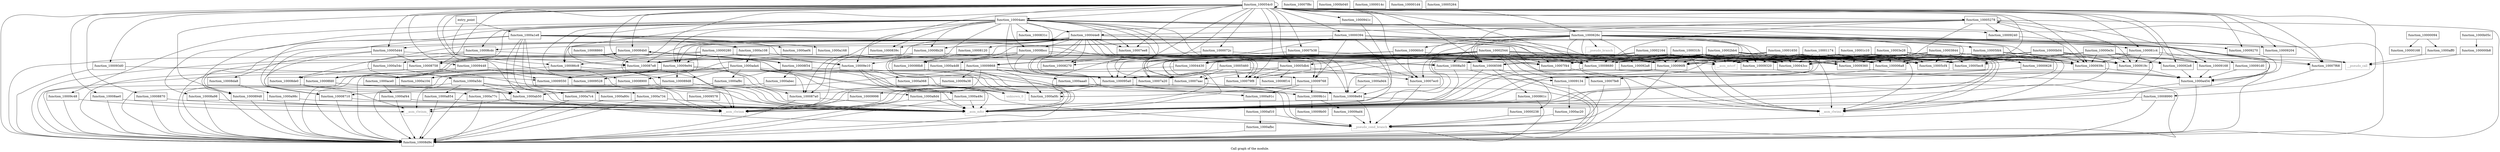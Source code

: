 digraph "Call graph of the module." {
  label="Call graph of the module.";
  node [shape=record];

  Node_function_100054c0 [label="{function_100054c0}"];
  Node_function_10005db4 [label="{function_10005db4}"];
  Node_function_10009270 [label="{function_10009270}"];
  Node_function_10005cf4 [label="{function_10005cf4}"];
  Node_function_10007f44 [label="{function_10007f44}"];
  Node_function_10008b28 [label="{function_10008b28}"];
  Node_function_10007f68 [label="{function_10007f68}"];
  Node_function_10008948 [label="{function_10008948}"];
  Node_function_10005ec8 [label="{function_10005ec8}"];
  Node_function_100092a8 [label="{function_100092a8}"];
  Node_function_10008990 [label="{function_10008990}"];
  Node_function_10008bcc [label="{function_10008bcc}"];
  Node_function_10009360 [label="{function_10009360}"];
  Node_function_10007aac [label="{function_10007aac}"];
  Node_function_10007f8c [label="{function_10007f8c}"];
  Node_function_10008cdc [label="{function_10008cdc}"];
  Node_function_10007fe8 [label="{function_10007fe8}"];
  Node_function_10008120 [label="{function_10008120}"];
  Node_function_100081c4 [label="{function_100081c4}"];
  Node_function_10008d9c [label="{function_10008d9c}"];
  Node_function_10008270 [label="{function_10008270}"];
  Node_function_100089d8 [label="{function_100089d8}"];
  Node_function_10005fd4 [label="{function_10005fd4}"];
  Node_function_10008da8 [label="{function_10008da8}"];
  Node_function_100092e8 [label="{function_100092e8}"];
  Node_function_10008a50 [label="{function_10008a50}"];
  Node_function_10007b38 [label="{function_10007b38}"];
  Node_function_100088b8 [label="{function_100088b8}"];
  Node_function_1000831c [label="{function_1000831c}"];
  Node_function_10008de0 [label="{function_10008de0}"];
  Node_function_1000839c [label="{function_1000839c}"];
  Node_function_100084b0 [label="{function_100084b0}"];
  Node_function_10008598 [label="{function_10008598}"];
  Node_function_10008e84 [label="{function_10008e84}"];
  Node_function_1000861c [label="{function_1000861c}"];
  Node_function_100060c0 [label="{function_100060c0}"];
  Node_function_1000626c [label="{function_1000626c}"];
  Node_function_10007ec0 [label="{function_10007ec0}"];
  Node_function_10008f14 [label="{function_10008f14}"];
  Node_function_10008680 [label="{function_10008680}"];
  Node_function_100086c8 [label="{function_100086c8}"];
  Node_function_10008f34 [label="{function_10008f34}"];
  Node_function_10008710 [label="{function_10008710}"];
  Node_function_10008fd0 [label="{function_10008fd0}"];
  Node_function_10008758 [label="{function_10008758}"];
  Node_function_10009134 [label="{function_10009134}"];
  Node_function_10009168 [label="{function_10009168}"];
  Node_function_100087a0 [label="{function_100087a0}"];
  Node_function_1000919c [label="{function_1000919c}"];
  Node_function_10005d44 [label="{function_10005d44}"];
  Node_function_10008a98 [label="{function_10008a98}"];
  Node_function_10009320 [label="{function_10009320}"];
  Node_function_10008ae0 [label="{function_10008ae0}"];
  Node_function_100079f8 [label="{function_100079f8}"];
  Node_function_100087e8 [label="{function_100087e8}"];
  Node_function_10007a20 [label="{function_10007a20}"];
  Node_function_1000939c [label="{function_1000939c}"];
  Node_function_10007ee8 [label="{function_10007ee8}"];
  Node_function_100091d0 [label="{function_100091d0}"];
  Node_function_10008900 [label="{function_10008900}"];
  Node_function_10008860 [label="{function_10008860}"];
  Node_function_10009204 [label="{function_10009204}"];
  Node_function_10008870 [label="{function_10008870}"];
  Node_function_10009240 [label="{function_10009240}"];
  Node_function_100093d0 [label="{function_100093d0}"];
  Node_function_1000a80c [label="{function_1000a80c}"];
  Node_function_1000941c [label="{function_1000941c}"];
  Node_function_10009448 [label="{function_10009448}"];
  Node_function_10009528 [label="{function_10009528}"];
  Node_function_10009550 [label="{function_10009550}"];
  Node_function_10009578 [label="{function_10009578}"];
  Node_function_100095a0 [label="{function_100095a0}"];
  Node_function_100096f8 [label="{function_100096f8}"];
  Node_function_10009768 [label="{function_10009768}"];
  Node_function_10009868 [label="{function_10009868}"];
  Node_function_10009998 [label="{function_10009998}"];
  Node_function_10009a38 [label="{function_10009a38}"];
  Node_function_10009ad4 [label="{function_10009ad4}"];
  Node_function_10009b00 [label="{function_10009b00}"];
  Node_function_10009b1c [label="{function_10009b1c}"];
  Node_function_10009c48 [label="{function_10009c48}"];
  Node_function_10009e10 [label="{function_10009e10}"];
  Node_function_10009e94 [label="{function_10009e94}"];
  Node_function_1000a068 [label="{function_1000a068}"];
  Node_function_1000a0fc [label="{function_1000a0fc}"];
  Node_function_1000a104 [label="{function_1000a104}"];
  Node_function_1000a108 [label="{function_1000a108}"];
  Node_function_1000a168 [label="{function_1000a168}"];
  Node_function_1000a1e8 [label="{function_1000a1e8}"];
  Node_function_1000a454 [label="{function_1000a454}"];
  Node_function_1000a49c [label="{function_1000a49c}"];
  Node_function_1000a4d8 [label="{function_1000a4d8}"];
  Node_function_1000a54c [label="{function_1000a54c}"];
  Node_function_1000a5dc [label="{function_1000a5dc}"];
  Node_function_1000a734 [label="{function_1000a734}"];
  Node_function_1000a77c [label="{function_1000a77c}"];
  Node_function_1000a7c4 [label="{function_1000a7c4}"];
  Node_function_1000a854 [label="{function_1000a854}"];
  Node_function_1000a8d4 [label="{function_1000a8d4}"];
  Node_function_1000a91c [label="{function_1000a91c}"];
  Node_function_1000a98c [label="{function_1000a98c}"];
  Node_function_1000a9d4 [label="{function_1000a9d4}"];
  Node_function_1000aaa0 [label="{function_1000aaa0}"];
  Node_function_1000ab50 [label="{function_1000ab50}"];
  Node_function_1000abec [label="{function_1000abec}"];
  Node_function_1000ac20 [label="{function_1000ac20}"];
  Node_function_1000ace0 [label="{function_1000ace0}"];
  Node_function_1000ada4 [label="{function_1000ada4}"];
  Node_function_1000aef4 [label="{function_1000aef4}"];
  Node_function_1000af10 [label="{function_1000af10}"];
  Node_function_1000af44 [label="{function_1000af44}"];
  Node_function_1000af8c [label="{function_1000af8c}"];
  Node_function_1000afbc [label="{function_1000afbc}"];
  Node_function_1000aff0 [label="{function_1000aff0}"];
  Node_function_1000b040 [label="{function_1000b040}"];
  Node_function_1000b05c [label="{function_1000b05c}"];
  Node___asm_rlwinm [color="gray50", fontcolor="gray50", label="{__asm_rlwinm}"];
  Node___asm_rlwinm_ [color="gray50", fontcolor="gray50", label="{__asm_rlwinm_}"];
  Node___asm_rlwimi [color="gray50", fontcolor="gray50", label="{__asm_rlwimi}"];
  Node___asm_mfcr [color="gray50", fontcolor="gray50", label="{__asm_mfcr}"];
  Node___asm_mtcrf [color="gray50", fontcolor="gray50", label="{__asm_mtcrf}"];
  Node_unknown_0 [color="gray50", fontcolor="gray50", label="{unknown_0}"];
  Node___pseudo_call [color="gray50", fontcolor="gray50", label="{__pseudo_call}"];
  Node___pseudo_branch [color="gray50", fontcolor="gray50", label="{__pseudo_branch}"];
  Node___pseudo_cond_branch [color="gray50", fontcolor="gray50", label="{__pseudo_cond_branch}"];
  Node_function_10000094 [label="{function_10000094}"];
  Node_function_100000b8 [label="{function_100000b8}"];
  Node_function_1000014c [label="{function_1000014c}"];
  Node_function_10000168 [label="{function_10000168}"];
  Node_function_100001d4 [label="{function_100001d4}"];
  Node_entry_point [label="{entry_point}"];
  Node_function_10000238 [label="{function_10000238}"];
  Node_function_10000280 [label="{function_10000280}"];
  Node_function_10000394 [label="{function_10000394}"];
  Node_function_10000628 [label="{function_10000628}"];
  Node_function_100006a8 [label="{function_100006a8}"];
  Node_function_1000072c [label="{function_1000072c}"];
  Node_function_10000b04 [label="{function_10000b04}"];
  Node_function_10000e3c [label="{function_10000e3c}"];
  Node_function_10001174 [label="{function_10001174}"];
  Node_function_10001650 [label="{function_10001650}"];
  Node_function_10001c10 [label="{function_10001c10}"];
  Node_function_10002164 [label="{function_10002164}"];
  Node_function_10002544 [label="{function_10002544}"];
  Node_function_10002bb4 [label="{function_10002bb4}"];
  Node_function_100031fc [label="{function_100031fc}"];
  Node_function_10003844 [label="{function_10003844}"];
  Node_function_10003e28 [label="{function_10003e28}"];
  Node_function_100043cc [label="{function_100043cc}"];
  Node_function_10004430 [label="{function_10004430}"];
  Node_function_100044e8 [label="{function_100044e8}"];
  Node_function_10004aec [label="{function_10004aec}"];
  Node_function_10005264 [label="{function_10005264}"];
  Node_function_10005278 [label="{function_10005278}"];
  Node_function_10005460 [label="{function_10005460}"];
  Node_function_100054c0 -> Node_function_100054c0;
  Node_function_100054c0 -> Node_function_10005db4;
  Node_function_100054c0 -> Node_function_10009270;
  Node_function_100054c0 -> Node_function_10005cf4;
  Node_function_100054c0 -> Node_function_10007f68;
  Node_function_100054c0 -> Node_function_10008948;
  Node_function_100054c0 -> Node_function_10008990;
  Node_function_100054c0 -> Node_function_10007aac;
  Node_function_100054c0 -> Node_function_100081c4;
  Node_function_100054c0 -> Node_function_10008d9c;
  Node_function_100054c0 -> Node_function_100089d8;
  Node_function_100054c0 -> Node_function_100092e8;
  Node_function_100054c0 -> Node_function_10007b38;
  Node_function_100054c0 -> Node_function_100084b0;
  Node_function_100054c0 -> Node_function_10008598;
  Node_function_100054c0 -> Node_function_1000626c;
  Node_function_100054c0 -> Node_function_10007ec0;
  Node_function_100054c0 -> Node_function_10008680;
  Node_function_100054c0 -> Node_function_100086c8;
  Node_function_100054c0 -> Node_function_1000919c;
  Node_function_100054c0 -> Node_function_10005d44;
  Node_function_100054c0 -> Node_function_10008ae0;
  Node_function_100054c0 -> Node_function_100079f8;
  Node_function_100054c0 -> Node_function_100087e8;
  Node_function_100054c0 -> Node_function_10007a20;
  Node_function_100054c0 -> Node_function_1000939c;
  Node_function_100054c0 -> Node_function_10007ee8;
  Node_function_100054c0 -> Node_function_10009204;
  Node_function_100054c0 -> Node_function_10008870;
  Node_function_100054c0 -> Node_function_100093d0;
  Node_function_100054c0 -> Node_function_1000941c;
  Node_function_100054c0 -> Node_function_10009448;
  Node_function_100054c0 -> Node_function_10009e10;
  Node_function_100054c0 -> Node_function_10009e94;
  Node_function_100054c0 -> Node___asm_rlwinm;
  Node_function_100054c0 -> Node_function_10000394;
  Node_function_100054c0 -> Node_function_1000072c;
  Node_function_100054c0 -> Node_function_10004aec;
  Node_function_100054c0 -> Node_function_10005278;
  Node_function_10005db4 -> Node_function_10007aac;
  Node_function_10005db4 -> Node_function_10007ec0;
  Node_function_10005db4 -> Node_function_10008f14;
  Node_function_10005db4 -> Node_function_100079f8;
  Node_function_10005db4 -> Node_function_10007a20;
  Node_function_10009270 -> Node_function_1000a454;
  Node_function_10007f44 -> Node___pseudo_cond_branch;
  Node_function_10008b28 -> Node_function_10008d9c;
  Node_function_10008b28 -> Node_function_10008680;
  Node_function_10008b28 -> Node_function_10009768;
  Node_function_10008b28 -> Node_function_1000a0fc;
  Node_function_10008b28 -> Node_function_1000a104;
  Node_function_10007f68 -> Node___pseudo_cond_branch;
  Node_function_10008948 -> Node_function_10008d9c;
  Node_function_10008948 -> Node___asm_mfcr;
  Node_function_100092a8 -> Node_function_1000a454;
  Node_function_10008990 -> Node_function_10008d9c;
  Node_function_10008990 -> Node___asm_mfcr;
  Node_function_10008bcc -> Node_function_10008d9c;
  Node_function_10008bcc -> Node_function_10008598;
  Node_function_10008bcc -> Node_function_10008680;
  Node_function_10008bcc -> Node_function_100087e8;
  Node_function_10008bcc -> Node_function_100095a0;
  Node_function_10008bcc -> Node_function_100096f8;
  Node_function_10008bcc -> Node_function_10009768;
  Node_function_10008bcc -> Node_function_1000a0fc;
  Node_function_10008bcc -> Node_function_1000a4d8;
  Node_function_10009360 -> Node_function_1000a454;
  Node_function_10007aac -> Node___asm_rlwinm;
  Node_function_10007aac -> Node___pseudo_cond_branch;
  Node_function_10008cdc -> Node_function_1000a0fc;
  Node_function_10008cdc -> Node_function_1000a104;
  Node_function_10008cdc -> Node_function_1000a54c;
  Node_function_10007fe8 -> Node___pseudo_cond_branch;
  Node_function_10008120 -> Node_function_100088b8;
  Node_function_100081c4 -> Node_function_10008d9c;
  Node_function_100081c4 -> Node_function_10008680;
  Node_function_100081c4 -> Node_function_1000919c;
  Node_function_100081c4 -> Node_function_1000939c;
  Node_function_100081c4 -> Node_function_100091d0;
  Node_function_100089d8 -> Node_function_10008d9c;
  Node_function_100089d8 -> Node___asm_mfcr;
  Node_function_10005fd4 -> Node_function_10007f68;
  Node_function_10005fd4 -> Node_function_10008598;
  Node_function_10005fd4 -> Node_function_10008680;
  Node_function_10005fd4 -> Node_function_1000919c;
  Node_function_10005fd4 -> Node_function_1000939c;
  Node_function_10008da8 -> Node_function_1000a98c;
  Node_function_100092e8 -> Node_function_1000a454;
  Node_function_10008a50 -> Node_function_10008d9c;
  Node_function_10008a50 -> Node___asm_mfcr;
  Node_function_10007b38 -> Node_function_10007f44;
  Node_function_10007b38 -> Node_function_100095a0;
  Node_function_100088b8 -> Node_function_10008d9c;
  Node_function_100088b8 -> Node___asm_mfcr;
  Node_function_10008de0 -> Node_function_1000ab50;
  Node_function_10008de0 -> Node___asm_rlwinm_;
  Node_function_100084b0 -> Node_function_10008d9c;
  Node_function_100084b0 -> Node_function_10008f34;
  Node_function_100084b0 -> Node_function_10008fd0;
  Node_function_100084b0 -> Node___asm_mfcr;
  Node_function_10008598 -> Node_function_10008d9c;
  Node_function_10008598 -> Node_function_1000861c;
  Node_function_10008598 -> Node___asm_mfcr;
  Node_function_10008e84 -> Node___asm_rlwinm_;
  Node_function_10008e84 -> Node___asm_rlwimi;
  Node_function_10008e84 -> Node___pseudo_cond_branch;
  Node_function_1000861c -> Node_function_10008d9c;
  Node_function_1000861c -> Node___asm_mfcr;
  Node_function_100060c0 -> Node_function_10007f44;
  Node_function_100060c0 -> Node_function_10007ec0;
  Node_function_100060c0 -> Node_function_100095a0;
  Node_function_100060c0 -> Node_function_10009868;
  Node_function_1000626c -> Node_function_10009270;
  Node_function_1000626c -> Node_function_10005cf4;
  Node_function_1000626c -> Node_function_10008948;
  Node_function_1000626c -> Node_function_100092a8;
  Node_function_1000626c -> Node_function_10009360;
  Node_function_1000626c -> Node_function_100081c4;
  Node_function_1000626c -> Node_function_10008d9c;
  Node_function_1000626c -> Node_function_10005fd4;
  Node_function_1000626c -> Node_function_10008a50;
  Node_function_1000626c -> Node_function_10008de0;
  Node_function_1000626c -> Node_function_10008598;
  Node_function_1000626c -> Node_function_100060c0;
  Node_function_1000626c -> Node_function_10008680;
  Node_function_1000626c -> Node_function_100086c8;
  Node_function_1000626c -> Node_function_10005d44;
  Node_function_1000626c -> Node_function_10009320;
  Node_function_1000626c -> Node_function_1000939c;
  Node_function_1000626c -> Node_function_10009204;
  Node_function_1000626c -> Node_function_100096f8;
  Node_function_1000626c -> Node_function_10009e10;
  Node_function_1000626c -> Node___asm_rlwinm;
  Node_function_1000626c -> Node___asm_rlwimi;
  Node_function_1000626c -> Node___asm_mfcr;
  Node_function_1000626c -> Node___asm_mtcrf;
  Node_function_1000626c -> Node___pseudo_branch;
  Node_function_1000626c -> Node_function_100043cc;
  Node_function_1000626c -> Node_function_10004430;
  Node_function_10007ec0 -> Node___pseudo_cond_branch;
  Node_function_10008680 -> Node_function_10008d9c;
  Node_function_10008680 -> Node___asm_mfcr;
  Node_function_100086c8 -> Node_function_10008d9c;
  Node_function_100086c8 -> Node___asm_mfcr;
  Node_function_10008f34 -> Node_function_100084b0;
  Node_function_10008f34 -> Node_function_10008e84;
  Node_function_10008f34 -> Node_function_1000abec;
  Node_function_10008710 -> Node_function_10008d9c;
  Node_function_10008710 -> Node___asm_mfcr;
  Node_function_10008fd0 -> Node_function_10008d9c;
  Node_function_10008fd0 -> Node_function_100084b0;
  Node_function_10008fd0 -> Node_function_1000ab50;
  Node_function_10008fd0 -> Node___asm_rlwinm;
  Node_function_10008758 -> Node_function_10008d9c;
  Node_function_10008758 -> Node___asm_mfcr;
  Node_function_10009134 -> Node_function_1000ac20;
  Node_function_10009168 -> Node_function_1000a454;
  Node_function_100087a0 -> Node_function_10008d9c;
  Node_function_100087a0 -> Node___asm_mfcr;
  Node_function_1000919c -> Node_function_1000a454;
  Node_function_10005d44 -> Node_function_10008da8;
  Node_function_10005d44 -> Node_function_10008a50;
  Node_function_10005d44 -> Node_function_10008710;
  Node_function_10005d44 -> Node_function_10008758;
  Node_function_10008a98 -> Node_function_10008d9c;
  Node_function_10008a98 -> Node___asm_mfcr;
  Node_function_10009320 -> Node_function_1000a454;
  Node_function_10008ae0 -> Node_function_10008d9c;
  Node_function_10008ae0 -> Node___asm_mfcr;
  Node_function_100087e8 -> Node_function_10008d9c;
  Node_function_100087e8 -> Node___asm_mfcr;
  Node_function_10007a20 -> Node___asm_rlwinm;
  Node_function_10007a20 -> Node___pseudo_cond_branch;
  Node_function_1000939c -> Node_function_1000a454;
  Node_function_100091d0 -> Node_function_1000a454;
  Node_function_10008900 -> Node_function_10008d9c;
  Node_function_10008900 -> Node___asm_mfcr;
  Node_function_10008860 -> Node_function_100087e8;
  Node_function_10009204 -> Node_function_1000a454;
  Node_function_10008870 -> Node_function_10008d9c;
  Node_function_10008870 -> Node___asm_mfcr;
  Node_function_10009240 -> Node_function_1000a454;
  Node_function_100093d0 -> Node_function_10008d9c;
  Node_function_100093d0 -> Node_function_10009550;
  Node_function_1000a80c -> Node_function_10008d9c;
  Node_function_1000a80c -> Node___asm_mfcr;
  Node_function_1000941c -> Node_function_10008e84;
  Node_function_10009448 -> Node_function_10008d9c;
  Node_function_10009448 -> Node_function_10009528;
  Node_function_10009448 -> Node_function_10009550;
  Node_function_10009448 -> Node_function_1000ace0;
  Node_function_10009528 -> Node___asm_rlwinm;
  Node_function_10009550 -> Node___asm_rlwinm;
  Node_function_10009578 -> Node___asm_rlwinm;
  Node_function_100095a0 -> Node_function_10008d9c;
  Node_function_100095a0 -> Node_function_10009998;
  Node_function_100095a0 -> Node_function_10009b1c;
  Node_function_100095a0 -> Node_function_1000a0fc;
  Node_function_100095a0 -> Node_function_1000a91c;
  Node_function_100095a0 -> Node___asm_rlwinm;
  Node_function_100096f8 -> Node_function_10008d9c;
  Node_function_100096f8 -> Node_function_10008e84;
  Node_function_100096f8 -> Node_function_100095a0;
  Node_function_10009768 -> Node_function_10009b1c;
  Node_function_10009768 -> Node_function_1000a0fc;
  Node_function_10009768 -> Node_function_1000a91c;
  Node_function_10009868 -> Node_function_100095a0;
  Node_function_10009868 -> Node_function_10009768;
  Node_function_10009868 -> Node_function_10009a38;
  Node_function_10009868 -> Node_function_10009b1c;
  Node_function_10009868 -> Node_function_1000a0fc;
  Node_function_10009868 -> Node_function_1000ab50;
  Node_function_10009868 -> Node___asm_rlwinm;
  Node_function_10009998 -> Node___asm_rlwinm;
  Node_function_10009a38 -> Node___asm_rlwinm;
  Node_function_10009ad4 -> Node___pseudo_cond_branch;
  Node_function_10009b1c -> Node_function_10009ad4;
  Node_function_10009b1c -> Node_function_10009b00;
  Node_function_10009c48 -> Node_function_10008d9c;
  Node_function_10009c48 -> Node___asm_rlwinm_;
  Node_function_10009e10 -> Node_function_1000a068;
  Node_function_10009e10 -> Node_function_1000a0fc;
  Node_function_10009e10 -> Node_function_1000a104;
  Node_function_10009e10 -> Node_function_1000a49c;
  Node_function_10009e10 -> Node_unknown_0;
  Node_function_10009e94 -> Node_function_10008d9c;
  Node_function_10009e94 -> Node_function_100089d8;
  Node_function_10009e94 -> Node_function_10009528;
  Node_function_10009e94 -> Node_function_10009550;
  Node_function_10009e94 -> Node_function_1000a8d4;
  Node_function_10009e94 -> Node_function_1000ace0;
  Node_function_10009e94 -> Node___asm_rlwinm;
  Node_function_10009e94 -> Node___asm_mfcr;
  Node_function_1000a068 -> Node_unknown_0;
  Node_function_1000a108 -> Node_function_10008598;
  Node_function_1000a108 -> Node_function_100087e8;
  Node_function_1000a108 -> Node_function_1000ada4;
  Node_function_1000a1e8 -> Node_function_10008d9c;
  Node_function_1000a1e8 -> Node_function_10008e84;
  Node_function_1000a1e8 -> Node_function_1000a80c;
  Node_function_1000a1e8 -> Node_function_10009e10;
  Node_function_1000a1e8 -> Node_function_1000a108;
  Node_function_1000a1e8 -> Node_function_1000a168;
  Node_function_1000a1e8 -> Node_function_1000a734;
  Node_function_1000a1e8 -> Node_function_1000a77c;
  Node_function_1000a1e8 -> Node_function_1000a7c4;
  Node_function_1000a1e8 -> Node_function_1000ab50;
  Node_function_1000a1e8 -> Node_function_1000aef4;
  Node_function_1000a1e8 -> Node___pseudo_call;
  Node_function_1000a454 -> Node_function_10008d9c;
  Node_function_1000a454 -> Node___asm_mfcr;
  Node_function_1000a49c -> Node_function_10008d9c;
  Node_function_1000a49c -> Node___asm_mfcr;
  Node_function_1000a4d8 -> Node_function_10008d9c;
  Node_function_1000a4d8 -> Node_function_1000aaa0;
  Node_function_1000a4d8 -> Node___asm_mfcr;
  Node_function_1000a54c -> Node_function_10008de0;
  Node_function_1000a54c -> Node_function_1000a5dc;
  Node_function_1000a5dc -> Node_function_10008d9c;
  Node_function_1000a5dc -> Node_function_1000a854;
  Node_function_1000a5dc -> Node_function_1000ab50;
  Node_function_1000a5dc -> Node___asm_rlwinm;
  Node_function_1000a5dc -> Node___asm_mfcr;
  Node_function_1000a734 -> Node_function_10008d9c;
  Node_function_1000a734 -> Node___asm_mfcr;
  Node_function_1000a77c -> Node_function_10008d9c;
  Node_function_1000a77c -> Node___asm_mfcr;
  Node_function_1000a7c4 -> Node_function_10008d9c;
  Node_function_1000a7c4 -> Node___asm_mfcr;
  Node_function_1000a854 -> Node_function_10008d9c;
  Node_function_1000a854 -> Node___asm_mfcr;
  Node_function_1000a8d4 -> Node_function_10008d9c;
  Node_function_1000a8d4 -> Node___asm_mfcr;
  Node_function_1000a91c -> Node_function_1000af10;
  Node_function_1000a98c -> Node_function_10008d9c;
  Node_function_1000a98c -> Node___asm_mfcr;
  Node_function_1000a9d4 -> Node_function_10008e84;
  Node_function_1000aaa0 -> Node_function_10008e84;
  Node_function_1000ab50 -> Node___asm_rlwinm_;
  Node_function_1000ab50 -> Node___pseudo_cond_branch;
  Node_function_1000abec -> Node_function_1000ab50;
  Node_function_1000ac20 -> Node___pseudo_cond_branch;
  Node_function_1000ace0 -> Node_function_1000ab50;
  Node_function_1000ace0 -> Node_function_1000af44;
  Node_function_1000ada4 -> Node_function_100089d8;
  Node_function_1000ada4 -> Node_function_10008e84;
  Node_function_1000ada4 -> Node_function_10009550;
  Node_function_1000ada4 -> Node_function_1000a0fc;
  Node_function_1000ada4 -> Node_function_1000a49c;
  Node_function_1000ada4 -> Node_function_1000ace0;
  Node_function_1000ada4 -> Node_function_1000af8c;
  Node_function_1000ada4 -> Node___pseudo_cond_branch;
  Node_function_1000af10 -> Node_function_1000afbc;
  Node_function_1000af10 -> Node___pseudo_cond_branch;
  Node_function_1000af44 -> Node_function_10008d9c;
  Node_function_1000af44 -> Node___asm_mfcr;
  Node_function_1000af8c -> Node_function_10008710;
  Node_function_1000af8c -> Node_function_100087a0;
  Node_function_1000afbc -> Node_function_10008d9c;
  Node_function_1000aff0 -> Node___pseudo_call;
  Node_function_1000b05c -> Node_function_100000b8;
  Node_function_10000094 -> Node_function_1000aff0;
  Node_function_10000094 -> Node_function_10000168;
  Node_function_100000b8 -> Node___pseudo_call;
  Node_entry_point -> Node_function_1000a1e8;
  Node_entry_point -> Node___asm_rlwinm;
  Node_function_10000238 -> Node___pseudo_cond_branch;
  Node_function_10000280 -> Node_function_100086c8;
  Node_function_10000280 -> Node_function_10008758;
  Node_function_10000280 -> Node_function_100087a0;
  Node_function_10000280 -> Node_function_10009e10;
  Node_function_10000280 -> Node_function_10009e94;
  Node_function_10000280 -> Node___pseudo_call;
  Node_function_10000394 -> Node_function_10007f44;
  Node_function_10000394 -> Node_function_10008d9c;
  Node_function_10000394 -> Node_function_100096f8;
  Node_function_10000394 -> Node_function_10009768;
  Node_function_10000394 -> Node___asm_mfcr;
  Node_function_10000394 -> Node___asm_mtcrf;
  Node_function_10000394 -> Node_function_10000280;
  Node_function_10000628 -> Node_function_10009134;
  Node_function_100006a8 -> Node_function_10007fe8;
  Node_function_1000072c -> Node_function_100096f8;
  Node_function_1000072c -> Node_function_10009868;
  Node_function_10000b04 -> Node_function_10005cf4;
  Node_function_10000b04 -> Node_function_10005ec8;
  Node_function_10000b04 -> Node_function_100092e8;
  Node_function_10000b04 -> Node_function_10009168;
  Node_function_10000b04 -> Node_function_1000919c;
  Node_function_10000b04 -> Node_function_1000939c;
  Node_function_10000b04 -> Node_function_100096f8;
  Node_function_10000b04 -> Node___asm_mfcr;
  Node_function_10000b04 -> Node_function_100006a8;
  Node_function_10000e3c -> Node_function_10005cf4;
  Node_function_10000e3c -> Node_function_10005ec8;
  Node_function_10000e3c -> Node_function_100092e8;
  Node_function_10000e3c -> Node_function_10009168;
  Node_function_10000e3c -> Node_function_1000919c;
  Node_function_10000e3c -> Node_function_1000939c;
  Node_function_10000e3c -> Node_function_100096f8;
  Node_function_10000e3c -> Node___asm_mfcr;
  Node_function_10000e3c -> Node_function_100006a8;
  Node_function_10001174 -> Node_function_10005cf4;
  Node_function_10001174 -> Node_function_10005ec8;
  Node_function_10001174 -> Node_function_10009360;
  Node_function_10001174 -> Node_function_10008680;
  Node_function_10001174 -> Node_function_10009320;
  Node_function_10001174 -> Node_function_1000939c;
  Node_function_10001174 -> Node_function_100096f8;
  Node_function_10001174 -> Node___asm_rlwimi;
  Node_function_10001174 -> Node___asm_mfcr;
  Node_function_10001174 -> Node___asm_mtcrf;
  Node_function_10001174 -> Node_function_100006a8;
  Node_function_10001174 -> Node_function_100043cc;
  Node_function_10001174 -> Node_function_10004430;
  Node_function_10001650 -> Node_function_10005cf4;
  Node_function_10001650 -> Node_function_10007f44;
  Node_function_10001650 -> Node_function_10005ec8;
  Node_function_10001650 -> Node_function_10009360;
  Node_function_10001650 -> Node_function_10008680;
  Node_function_10001650 -> Node_function_10009320;
  Node_function_10001650 -> Node_function_1000939c;
  Node_function_10001650 -> Node_function_100096f8;
  Node_function_10001650 -> Node___asm_rlwimi;
  Node_function_10001650 -> Node___asm_mfcr;
  Node_function_10001650 -> Node___asm_mtcrf;
  Node_function_10001650 -> Node_function_100006a8;
  Node_function_10001650 -> Node_function_100043cc;
  Node_function_10001650 -> Node_function_10004430;
  Node_function_10001c10 -> Node_function_10005cf4;
  Node_function_10001c10 -> Node_function_10005ec8;
  Node_function_10001c10 -> Node_function_10009360;
  Node_function_10001c10 -> Node_function_10008680;
  Node_function_10001c10 -> Node_function_10009320;
  Node_function_10001c10 -> Node_function_1000939c;
  Node_function_10001c10 -> Node_function_100096f8;
  Node_function_10001c10 -> Node___asm_rlwimi;
  Node_function_10001c10 -> Node___asm_mfcr;
  Node_function_10001c10 -> Node___asm_mtcrf;
  Node_function_10001c10 -> Node_function_100006a8;
  Node_function_10001c10 -> Node_function_100043cc;
  Node_function_10001c10 -> Node_function_10004430;
  Node_function_10002164 -> Node_function_10005cf4;
  Node_function_10002164 -> Node_function_10007f44;
  Node_function_10002164 -> Node_function_10009360;
  Node_function_10002164 -> Node_function_10007aac;
  Node_function_10002164 -> Node_function_10008680;
  Node_function_10002164 -> Node_function_10009320;
  Node_function_10002164 -> Node_function_100079f8;
  Node_function_10002164 -> Node_function_1000939c;
  Node_function_10002164 -> Node_function_100096f8;
  Node_function_10002164 -> Node___asm_rlwimi;
  Node_function_10002164 -> Node___asm_mfcr;
  Node_function_10002164 -> Node___asm_mtcrf;
  Node_function_10002164 -> Node_function_100006a8;
  Node_function_10002164 -> Node_function_100043cc;
  Node_function_10002164 -> Node_function_10004430;
  Node_function_10002544 -> Node_function_10005db4;
  Node_function_10002544 -> Node_function_10005cf4;
  Node_function_10002544 -> Node_function_10007f44;
  Node_function_10002544 -> Node_function_10009360;
  Node_function_10002544 -> Node_function_10007aac;
  Node_function_10002544 -> Node_function_10008270;
  Node_function_10002544 -> Node_function_100088b8;
  Node_function_10002544 -> Node_function_10007ec0;
  Node_function_10002544 -> Node_function_10008680;
  Node_function_10002544 -> Node_function_10009134;
  Node_function_10002544 -> Node_function_10009320;
  Node_function_10002544 -> Node_function_100079f8;
  Node_function_10002544 -> Node_function_100087e8;
  Node_function_10002544 -> Node_function_10007a20;
  Node_function_10002544 -> Node_function_1000939c;
  Node_function_10002544 -> Node_function_100096f8;
  Node_function_10002544 -> Node___asm_rlwimi;
  Node_function_10002544 -> Node___asm_mfcr;
  Node_function_10002544 -> Node___asm_mtcrf;
  Node_function_10002544 -> Node_function_10000238;
  Node_function_10002544 -> Node_function_100006a8;
  Node_function_10002544 -> Node_function_100043cc;
  Node_function_10002544 -> Node_function_10004430;
  Node_function_10002bb4 -> Node_function_10005cf4;
  Node_function_10002bb4 -> Node_function_10005ec8;
  Node_function_10002bb4 -> Node_function_100092a8;
  Node_function_10002bb4 -> Node_function_10009360;
  Node_function_10002bb4 -> Node_function_10008a50;
  Node_function_10002bb4 -> Node_function_10008598;
  Node_function_10002bb4 -> Node_function_10008680;
  Node_function_10002bb4 -> Node_function_1000919c;
  Node_function_10002bb4 -> Node_function_10009320;
  Node_function_10002bb4 -> Node_function_1000939c;
  Node_function_10002bb4 -> Node_function_100095a0;
  Node_function_10002bb4 -> Node_function_100096f8;
  Node_function_10002bb4 -> Node___asm_rlwimi;
  Node_function_10002bb4 -> Node___asm_mfcr;
  Node_function_10002bb4 -> Node___asm_mtcrf;
  Node_function_10002bb4 -> Node_function_100006a8;
  Node_function_10002bb4 -> Node_function_100043cc;
  Node_function_10002bb4 -> Node_function_10004430;
  Node_function_100031fc -> Node_function_10005cf4;
  Node_function_100031fc -> Node_function_10005ec8;
  Node_function_100031fc -> Node_function_100092a8;
  Node_function_100031fc -> Node_function_10009360;
  Node_function_100031fc -> Node_function_10008a50;
  Node_function_100031fc -> Node_function_10008598;
  Node_function_100031fc -> Node_function_10008680;
  Node_function_100031fc -> Node_function_1000919c;
  Node_function_100031fc -> Node_function_10009320;
  Node_function_100031fc -> Node_function_1000939c;
  Node_function_100031fc -> Node_function_100095a0;
  Node_function_100031fc -> Node_function_100096f8;
  Node_function_100031fc -> Node___asm_rlwimi;
  Node_function_100031fc -> Node___asm_mfcr;
  Node_function_100031fc -> Node___asm_mtcrf;
  Node_function_100031fc -> Node_function_100006a8;
  Node_function_100031fc -> Node_function_100043cc;
  Node_function_100031fc -> Node_function_10004430;
  Node_function_10003844 -> Node_function_10005cf4;
  Node_function_10003844 -> Node_function_10005ec8;
  Node_function_10003844 -> Node_function_10009360;
  Node_function_10003844 -> Node_function_10008680;
  Node_function_10003844 -> Node_function_10009320;
  Node_function_10003844 -> Node_function_1000939c;
  Node_function_10003844 -> Node_function_100096f8;
  Node_function_10003844 -> Node___asm_rlwimi;
  Node_function_10003844 -> Node___asm_mfcr;
  Node_function_10003844 -> Node___asm_mtcrf;
  Node_function_10003844 -> Node_function_10000628;
  Node_function_10003844 -> Node_function_100006a8;
  Node_function_10003844 -> Node_function_100043cc;
  Node_function_10003844 -> Node_function_10004430;
  Node_function_10003e28 -> Node_function_10005cf4;
  Node_function_10003e28 -> Node_function_10009360;
  Node_function_10003e28 -> Node_function_10008680;
  Node_function_10003e28 -> Node_function_10009320;
  Node_function_10003e28 -> Node_function_1000939c;
  Node_function_10003e28 -> Node_function_100096f8;
  Node_function_10003e28 -> Node___asm_rlwimi;
  Node_function_10003e28 -> Node___asm_mfcr;
  Node_function_10003e28 -> Node___asm_mtcrf;
  Node_function_10003e28 -> Node_function_10000628;
  Node_function_10003e28 -> Node_function_100006a8;
  Node_function_10003e28 -> Node_function_100043cc;
  Node_function_10003e28 -> Node_function_10004430;
  Node_function_10004430 -> Node___asm_rlwinm_;
  Node_function_100044e8 -> Node_function_10008b28;
  Node_function_100044e8 -> Node_function_10007f68;
  Node_function_100044e8 -> Node_function_10008bcc;
  Node_function_100044e8 -> Node_function_10007aac;
  Node_function_100044e8 -> Node_function_10008cdc;
  Node_function_100044e8 -> Node_function_10007fe8;
  Node_function_100044e8 -> Node_function_10008120;
  Node_function_100044e8 -> Node_function_10008270;
  Node_function_100044e8 -> Node_function_1000839c;
  Node_function_100044e8 -> Node_function_10008e84;
  Node_function_100044e8 -> Node_function_10007ec0;
  Node_function_100044e8 -> Node_function_10008680;
  Node_function_100044e8 -> Node_function_100087a0;
  Node_function_100044e8 -> Node_function_100079f8;
  Node_function_100044e8 -> Node_function_100087e8;
  Node_function_100044e8 -> Node_function_10007a20;
  Node_function_100044e8 -> Node_function_10007ee8;
  Node_function_100044e8 -> Node_function_10008900;
  Node_function_100044e8 -> Node_function_10009e94;
  Node_function_10004aec -> Node_function_10008b28;
  Node_function_10004aec -> Node_function_10007f68;
  Node_function_10004aec -> Node_function_10008bcc;
  Node_function_10004aec -> Node_function_10007aac;
  Node_function_10004aec -> Node_function_10008cdc;
  Node_function_10004aec -> Node_function_10008270;
  Node_function_10004aec -> Node_function_10008a50;
  Node_function_10004aec -> Node_function_100088b8;
  Node_function_10004aec -> Node_function_1000831c;
  Node_function_10004aec -> Node_function_1000839c;
  Node_function_10004aec -> Node_function_10008680;
  Node_function_10004aec -> Node_function_100086c8;
  Node_function_10004aec -> Node_function_10008710;
  Node_function_10004aec -> Node_function_10008758;
  Node_function_10004aec -> Node_function_10009168;
  Node_function_10004aec -> Node_function_100087a0;
  Node_function_10004aec -> Node_function_10008a98;
  Node_function_10004aec -> Node_function_100079f8;
  Node_function_10004aec -> Node_function_100087e8;
  Node_function_10004aec -> Node_function_10007a20;
  Node_function_10004aec -> Node_function_1000939c;
  Node_function_10004aec -> Node_function_10007ee8;
  Node_function_10004aec -> Node_function_10008900;
  Node_function_10004aec -> Node_function_10009240;
  Node_function_10004aec -> Node_function_100095a0;
  Node_function_10004aec -> Node_function_10009c48;
  Node_function_10004aec -> Node_function_10009e94;
  Node_function_10004aec -> Node_function_100044e8;
  Node_function_10005278 -> Node_function_10009360;
  Node_function_10005278 -> Node_function_10008d9c;
  Node_function_10005278 -> Node_function_10008598;
  Node_function_10005278 -> Node_function_10008680;
  Node_function_10005278 -> Node_function_10009168;
  Node_function_10005278 -> Node_function_1000919c;
  Node_function_10005278 -> Node_function_1000939c;
  Node_function_10005278 -> Node_function_10009240;
  Node_function_10005278 -> Node_function_10009e94;
  Node_function_10005278 -> Node_function_100044e8;
  Node_function_10005278 -> Node_function_10005278;
  Node_function_10005460 -> Node_function_10007aac;
  Node_function_10005460 -> Node_function_10009134;
  Node_function_10005460 -> Node_function_100079f8;
  Node_function_10005460 -> Node_function_10007a20;
}
